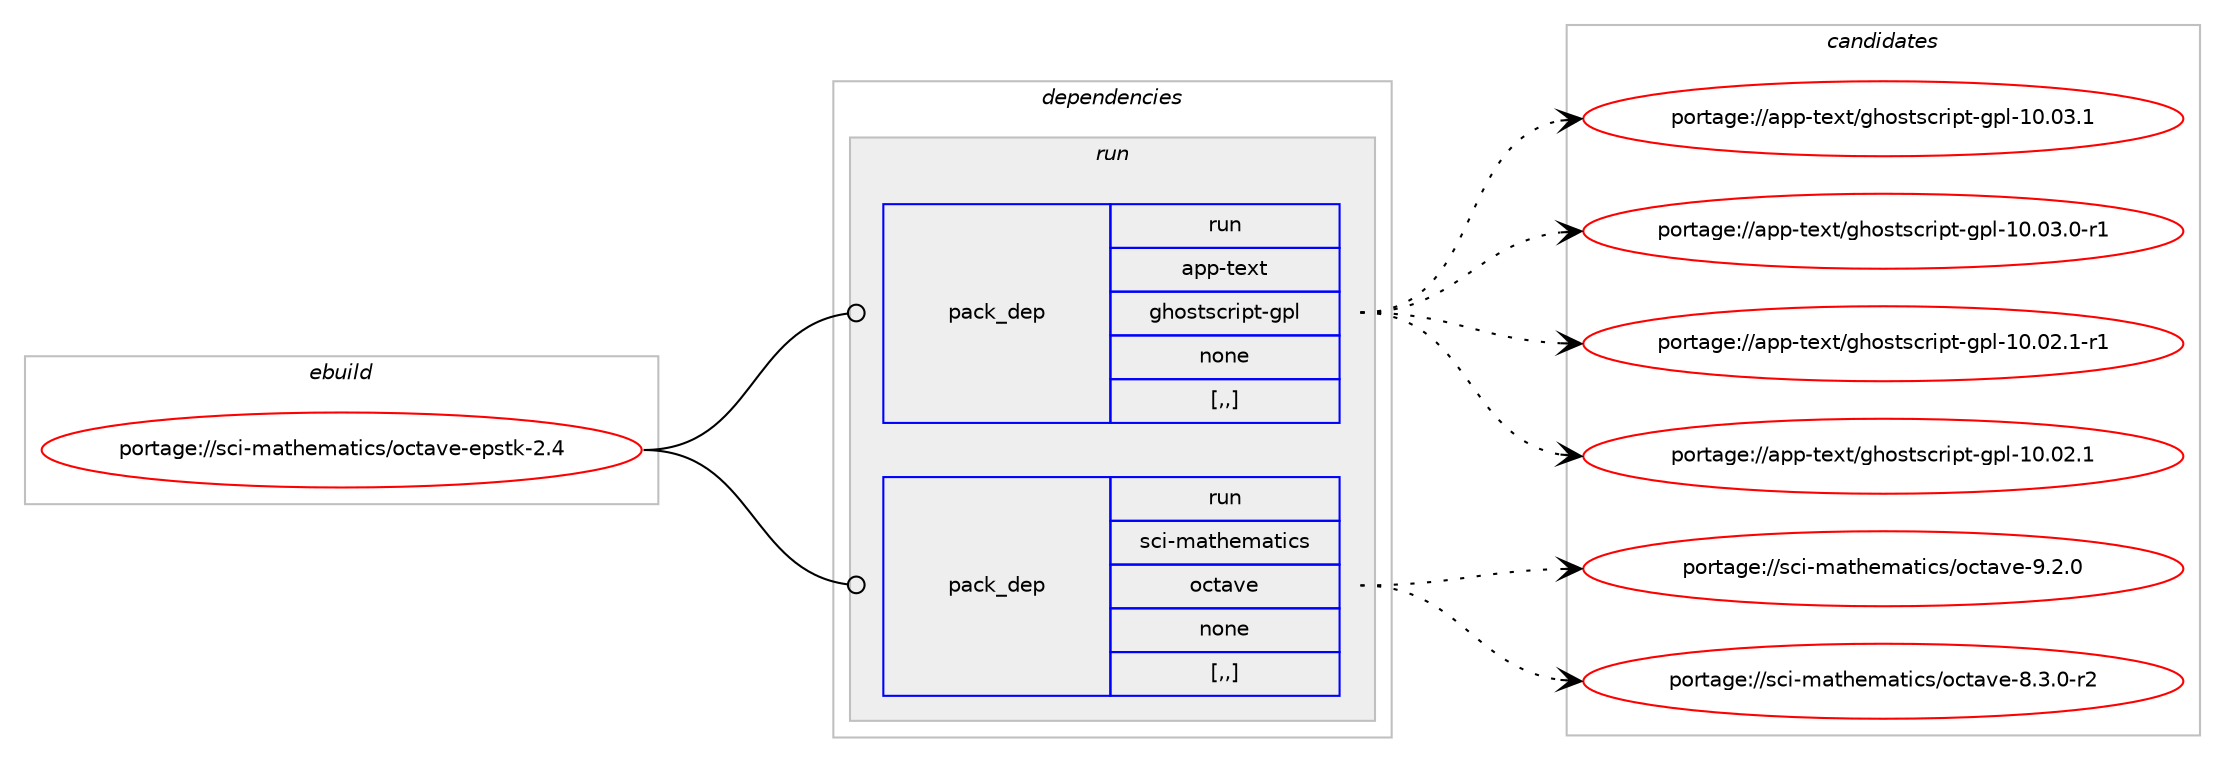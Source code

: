 digraph prolog {

# *************
# Graph options
# *************

newrank=true;
concentrate=true;
compound=true;
graph [rankdir=LR,fontname=Helvetica,fontsize=10,ranksep=1.5];#, ranksep=2.5, nodesep=0.2];
edge  [arrowhead=vee];
node  [fontname=Helvetica,fontsize=10];

# **********
# The ebuild
# **********

subgraph cluster_leftcol {
color=gray;
label=<<i>ebuild</i>>;
id [label="portage://sci-mathematics/octave-epstk-2.4", color=red, width=4, href="../sci-mathematics/octave-epstk-2.4.svg"];
}

# ****************
# The dependencies
# ****************

subgraph cluster_midcol {
color=gray;
label=<<i>dependencies</i>>;
subgraph cluster_compile {
fillcolor="#eeeeee";
style=filled;
label=<<i>compile</i>>;
}
subgraph cluster_compileandrun {
fillcolor="#eeeeee";
style=filled;
label=<<i>compile and run</i>>;
}
subgraph cluster_run {
fillcolor="#eeeeee";
style=filled;
label=<<i>run</i>>;
subgraph pack297914 {
dependency409368 [label=<<TABLE BORDER="0" CELLBORDER="1" CELLSPACING="0" CELLPADDING="4" WIDTH="220"><TR><TD ROWSPAN="6" CELLPADDING="30">pack_dep</TD></TR><TR><TD WIDTH="110">run</TD></TR><TR><TD>app-text</TD></TR><TR><TD>ghostscript-gpl</TD></TR><TR><TD>none</TD></TR><TR><TD>[,,]</TD></TR></TABLE>>, shape=none, color=blue];
}
id:e -> dependency409368:w [weight=20,style="solid",arrowhead="odot"];
subgraph pack297915 {
dependency409369 [label=<<TABLE BORDER="0" CELLBORDER="1" CELLSPACING="0" CELLPADDING="4" WIDTH="220"><TR><TD ROWSPAN="6" CELLPADDING="30">pack_dep</TD></TR><TR><TD WIDTH="110">run</TD></TR><TR><TD>sci-mathematics</TD></TR><TR><TD>octave</TD></TR><TR><TD>none</TD></TR><TR><TD>[,,]</TD></TR></TABLE>>, shape=none, color=blue];
}
id:e -> dependency409369:w [weight=20,style="solid",arrowhead="odot"];
}
}

# **************
# The candidates
# **************

subgraph cluster_choices {
rank=same;
color=gray;
label=<<i>candidates</i>>;

subgraph choice297914 {
color=black;
nodesep=1;
choice97112112451161011201164710310411111511611599114105112116451031121084549484648514649 [label="portage://app-text/ghostscript-gpl-10.03.1", color=red, width=4,href="../app-text/ghostscript-gpl-10.03.1.svg"];
choice971121124511610112011647103104111115116115991141051121164510311210845494846485146484511449 [label="portage://app-text/ghostscript-gpl-10.03.0-r1", color=red, width=4,href="../app-text/ghostscript-gpl-10.03.0-r1.svg"];
choice971121124511610112011647103104111115116115991141051121164510311210845494846485046494511449 [label="portage://app-text/ghostscript-gpl-10.02.1-r1", color=red, width=4,href="../app-text/ghostscript-gpl-10.02.1-r1.svg"];
choice97112112451161011201164710310411111511611599114105112116451031121084549484648504649 [label="portage://app-text/ghostscript-gpl-10.02.1", color=red, width=4,href="../app-text/ghostscript-gpl-10.02.1.svg"];
dependency409368:e -> choice97112112451161011201164710310411111511611599114105112116451031121084549484648514649:w [style=dotted,weight="100"];
dependency409368:e -> choice971121124511610112011647103104111115116115991141051121164510311210845494846485146484511449:w [style=dotted,weight="100"];
dependency409368:e -> choice971121124511610112011647103104111115116115991141051121164510311210845494846485046494511449:w [style=dotted,weight="100"];
dependency409368:e -> choice97112112451161011201164710310411111511611599114105112116451031121084549484648504649:w [style=dotted,weight="100"];
}
subgraph choice297915 {
color=black;
nodesep=1;
choice1159910545109971161041011099711610599115471119911697118101455746504648 [label="portage://sci-mathematics/octave-9.2.0", color=red, width=4,href="../sci-mathematics/octave-9.2.0.svg"];
choice11599105451099711610410110997116105991154711199116971181014556465146484511450 [label="portage://sci-mathematics/octave-8.3.0-r2", color=red, width=4,href="../sci-mathematics/octave-8.3.0-r2.svg"];
dependency409369:e -> choice1159910545109971161041011099711610599115471119911697118101455746504648:w [style=dotted,weight="100"];
dependency409369:e -> choice11599105451099711610410110997116105991154711199116971181014556465146484511450:w [style=dotted,weight="100"];
}
}

}
